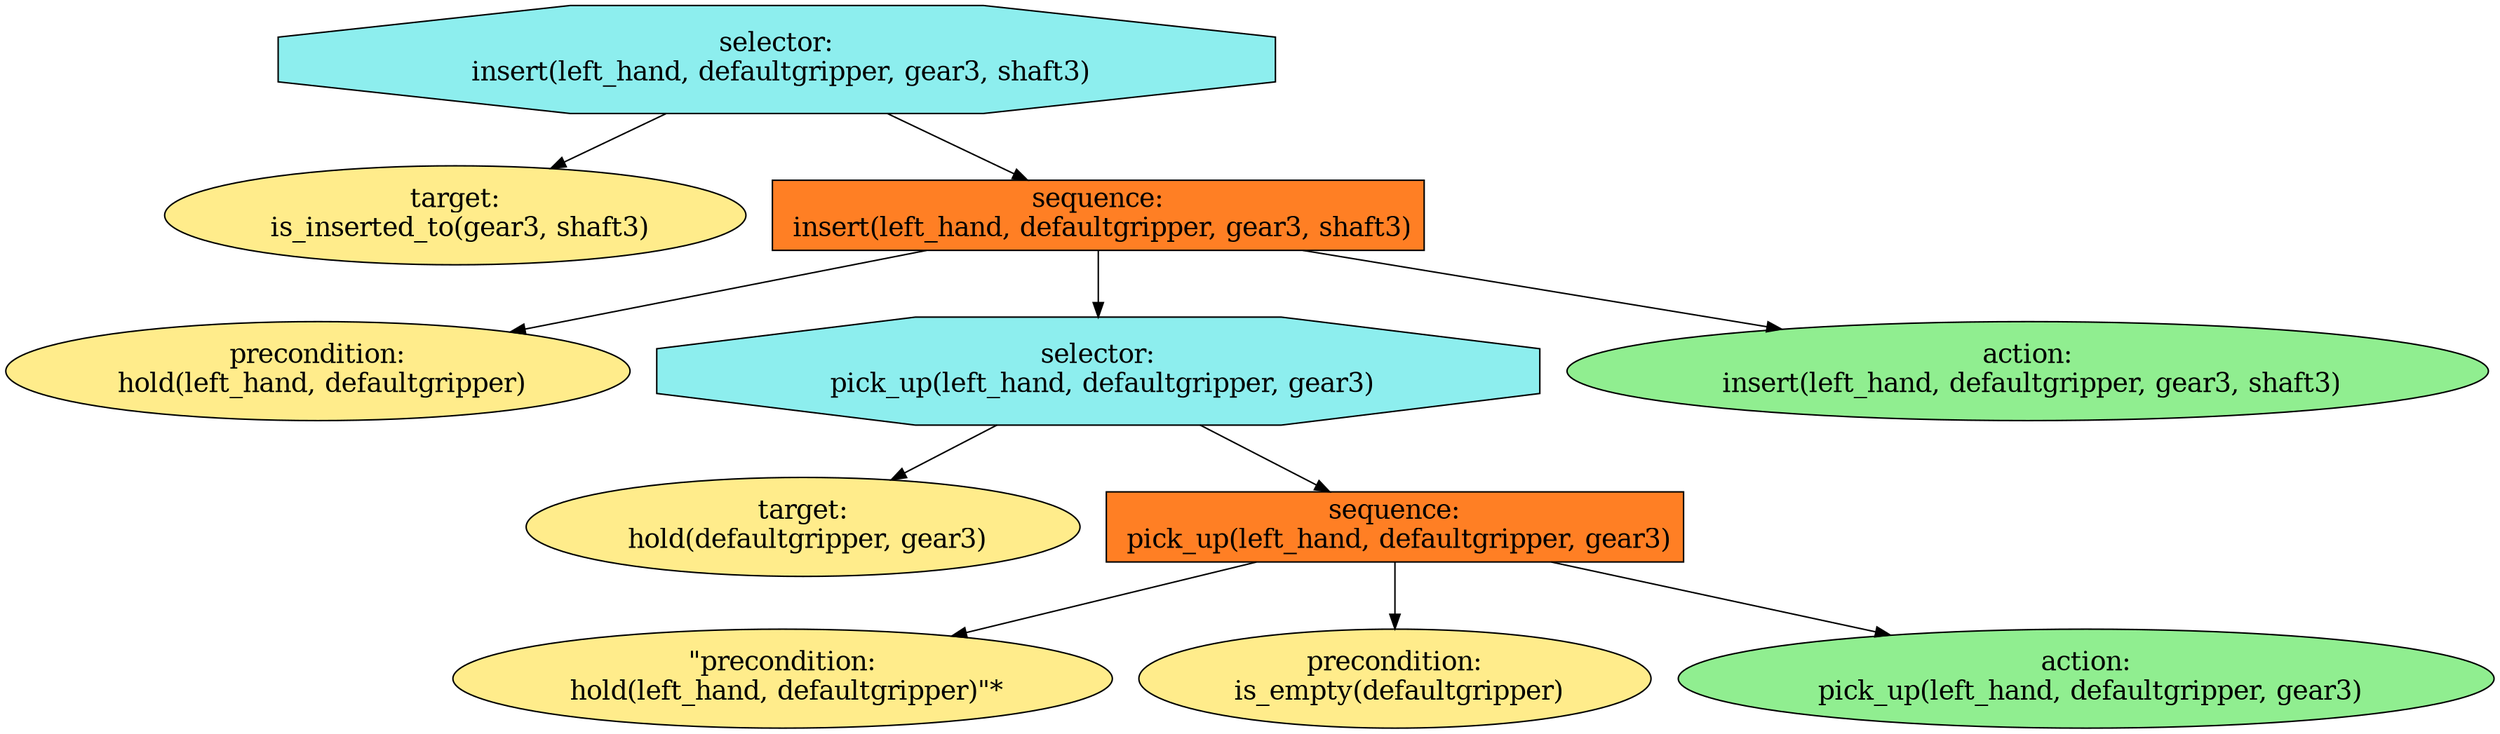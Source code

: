 digraph pastafarianism {
ordering=out;
graph [fontname="times-roman"];
node [fontname="times-roman"];
edge [fontname="times-roman"];
"selector:
 insert(left_hand, defaultgripper, gear3, shaft3)" [fillcolor=darkslategray2, fontcolor=black, fontsize=18, label="selector:
 insert(left_hand, defaultgripper, gear3, shaft3)", shape=octagon, style=filled];
"target:
 is_inserted_to(gear3, shaft3)" [fillcolor=lightgoldenrod1, fontcolor=black, fontsize=18, label="target:
 is_inserted_to(gear3, shaft3)", shape=ellipse, style=filled];
"selector:
 insert(left_hand, defaultgripper, gear3, shaft3)" -> "target:
 is_inserted_to(gear3, shaft3)";
"sequence:
 insert(left_hand, defaultgripper, gear3, shaft3)" [fillcolor=chocolate1, fontcolor=black, fontsize=18, label="sequence:
 insert(left_hand, defaultgripper, gear3, shaft3)", shape=box, style=filled];
"selector:
 insert(left_hand, defaultgripper, gear3, shaft3)" -> "sequence:
 insert(left_hand, defaultgripper, gear3, shaft3)";
"precondition:
 hold(left_hand, defaultgripper)" [fillcolor=lightgoldenrod1, fontcolor=black, fontsize=18, label="precondition:
 hold(left_hand, defaultgripper)", shape=ellipse, style=filled];
"sequence:
 insert(left_hand, defaultgripper, gear3, shaft3)" -> "precondition:
 hold(left_hand, defaultgripper)";
"selector:
 pick_up(left_hand, defaultgripper, gear3)" [fillcolor=darkslategray2, fontcolor=black, fontsize=18, label="selector:
 pick_up(left_hand, defaultgripper, gear3)", shape=octagon, style=filled];
"sequence:
 insert(left_hand, defaultgripper, gear3, shaft3)" -> "selector:
 pick_up(left_hand, defaultgripper, gear3)";
"target:
 hold(defaultgripper, gear3)" [fillcolor=lightgoldenrod1, fontcolor=black, fontsize=18, label="target:
 hold(defaultgripper, gear3)", shape=ellipse, style=filled];
"selector:
 pick_up(left_hand, defaultgripper, gear3)" -> "target:
 hold(defaultgripper, gear3)";
"sequence:
 pick_up(left_hand, defaultgripper, gear3)" [fillcolor=chocolate1, fontcolor=black, fontsize=18, label="sequence:
 pick_up(left_hand, defaultgripper, gear3)", shape=box, style=filled];
"selector:
 pick_up(left_hand, defaultgripper, gear3)" -> "sequence:
 pick_up(left_hand, defaultgripper, gear3)";
"\"precondition:\n hold(left_hand, defaultgripper)\"*" [fillcolor=lightgoldenrod1, fontcolor=black, fontsize=18, label="\"precondition:\n hold(left_hand, defaultgripper)\"*", shape=ellipse, style=filled];
"sequence:
 pick_up(left_hand, defaultgripper, gear3)" -> "\"precondition:\n hold(left_hand, defaultgripper)\"*";
"precondition:
 is_empty(defaultgripper)" [fillcolor=lightgoldenrod1, fontcolor=black, fontsize=18, label="precondition:
 is_empty(defaultgripper)", shape=ellipse, style=filled];
"sequence:
 pick_up(left_hand, defaultgripper, gear3)" -> "precondition:
 is_empty(defaultgripper)";
"action:
 pick_up(left_hand, defaultgripper, gear3)" [fillcolor=lightgreen, fontcolor=black, fontsize=18, label="action:
 pick_up(left_hand, defaultgripper, gear3)", shape=ellipse, style=filled];
"sequence:
 pick_up(left_hand, defaultgripper, gear3)" -> "action:
 pick_up(left_hand, defaultgripper, gear3)";
"action:
 insert(left_hand, defaultgripper, gear3, shaft3)" [fillcolor=lightgreen, fontcolor=black, fontsize=18, label="action:
 insert(left_hand, defaultgripper, gear3, shaft3)", shape=ellipse, style=filled];
"sequence:
 insert(left_hand, defaultgripper, gear3, shaft3)" -> "action:
 insert(left_hand, defaultgripper, gear3, shaft3)";
}
